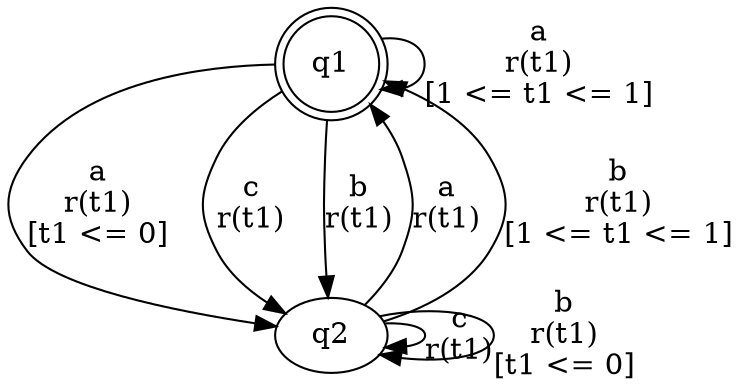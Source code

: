 digraph "tests_1/test12/solution300/solution" {
	q1[label=q1 shape=doublecircle]
	q2[label=q2]
	q1 -> q1[label="a\nr(t1)\n[1 <= t1 <= 1]"]
	q1 -> q2[label="a\nr(t1)\n[t1 <= 0]"]
	q2 -> q2[label="c\nr(t1)\n"]
	q2 -> q1[label="a\nr(t1)\n"]
	q2 -> q1[label="b\nr(t1)\n[1 <= t1 <= 1]"]
	q2 -> q2[label="b\nr(t1)\n[t1 <= 0]"]
	q1 -> q2[label="c\nr(t1)\n"]
	q1 -> q2[label="b\nr(t1)\n"]
}
